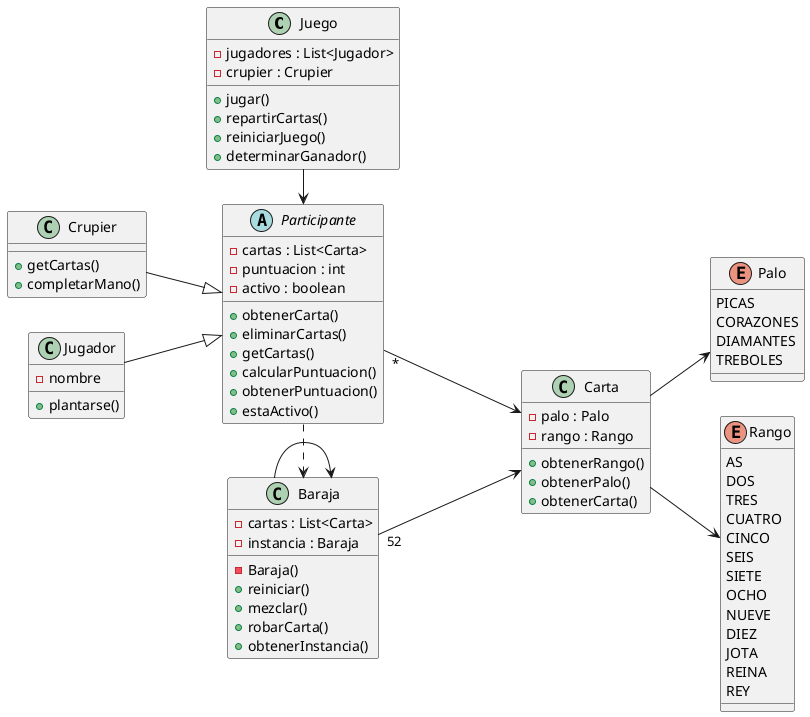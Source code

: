 @startuml
left to right direction

class Juego {
    - jugadores : List<Jugador>
    - crupier : Crupier
    + jugar()
    + repartirCartas()
    + reiniciarJuego()
    + determinarGanador()
}

class Baraja {
    - cartas : List<Carta>
    - instancia : Baraja
    - Baraja()
    + reiniciar()
    + mezclar()
    + robarCarta()
    + obtenerInstancia()
}

class Carta {
    - palo : Palo
    - rango : Rango
    + obtenerRango()
    + obtenerPalo()
    + obtenerCarta()
}

abstract class Participante {
    - cartas : List<Carta>
    - puntuacion : int
    - activo : boolean
    + obtenerCarta()
    + eliminarCartas()
    + getCartas()
    + calcularPuntuacion()
    + obtenerPuntuacion()
    + estaActivo()
}

class Crupier {
    + getCartas()
    + completarMano()
}

class Jugador {
    - nombre
    + plantarse()
}

enum Palo {
    PICAS
    CORAZONES
    DIAMANTES
    TREBOLES
}

enum Rango {
    AS
    DOS
    TRES
    CUATRO
    CINCO
    SEIS
    SIETE
    OCHO
    NUEVE
    DIEZ
    JOTA
    REINA
    REY
}

Baraja --> Baraja
Baraja "52" ---> Carta
Carta --> Palo
Carta --> Rango
Participante "*" -> Carta
Participante .> Baraja
Crupier --|> Participante
Jugador --|> Participante
Juego -> Participante

@enduml